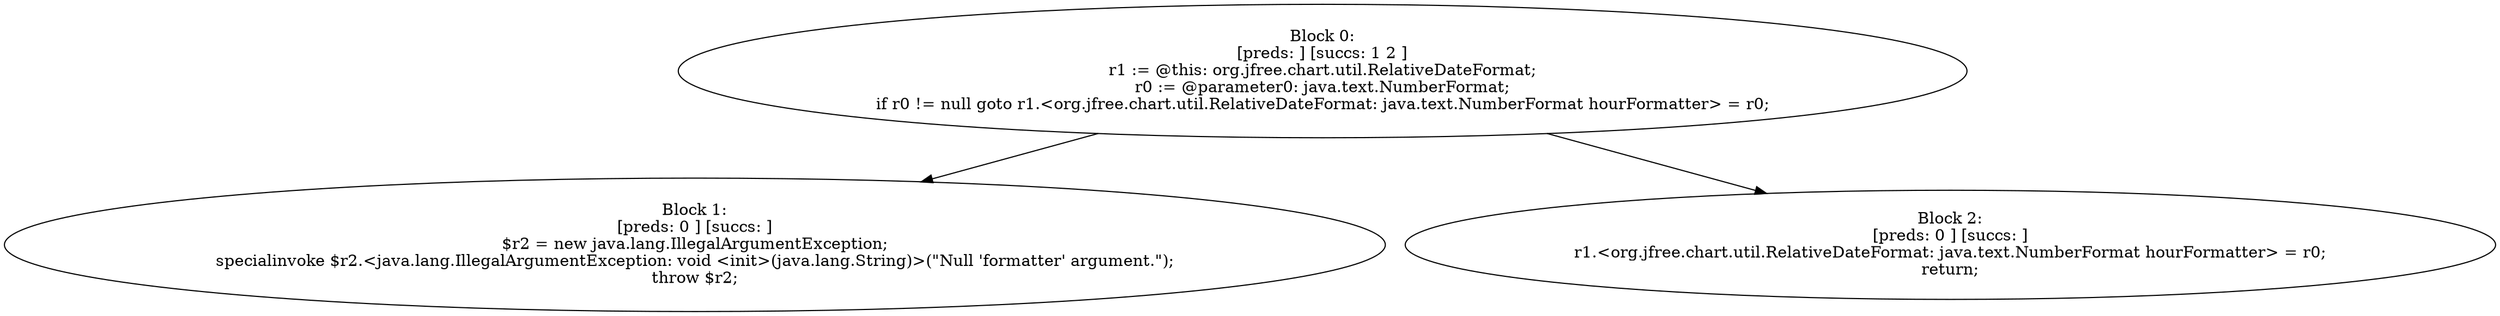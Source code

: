 digraph "unitGraph" {
    "Block 0:
[preds: ] [succs: 1 2 ]
r1 := @this: org.jfree.chart.util.RelativeDateFormat;
r0 := @parameter0: java.text.NumberFormat;
if r0 != null goto r1.<org.jfree.chart.util.RelativeDateFormat: java.text.NumberFormat hourFormatter> = r0;
"
    "Block 1:
[preds: 0 ] [succs: ]
$r2 = new java.lang.IllegalArgumentException;
specialinvoke $r2.<java.lang.IllegalArgumentException: void <init>(java.lang.String)>(\"Null \'formatter\' argument.\");
throw $r2;
"
    "Block 2:
[preds: 0 ] [succs: ]
r1.<org.jfree.chart.util.RelativeDateFormat: java.text.NumberFormat hourFormatter> = r0;
return;
"
    "Block 0:
[preds: ] [succs: 1 2 ]
r1 := @this: org.jfree.chart.util.RelativeDateFormat;
r0 := @parameter0: java.text.NumberFormat;
if r0 != null goto r1.<org.jfree.chart.util.RelativeDateFormat: java.text.NumberFormat hourFormatter> = r0;
"->"Block 1:
[preds: 0 ] [succs: ]
$r2 = new java.lang.IllegalArgumentException;
specialinvoke $r2.<java.lang.IllegalArgumentException: void <init>(java.lang.String)>(\"Null \'formatter\' argument.\");
throw $r2;
";
    "Block 0:
[preds: ] [succs: 1 2 ]
r1 := @this: org.jfree.chart.util.RelativeDateFormat;
r0 := @parameter0: java.text.NumberFormat;
if r0 != null goto r1.<org.jfree.chart.util.RelativeDateFormat: java.text.NumberFormat hourFormatter> = r0;
"->"Block 2:
[preds: 0 ] [succs: ]
r1.<org.jfree.chart.util.RelativeDateFormat: java.text.NumberFormat hourFormatter> = r0;
return;
";
}
